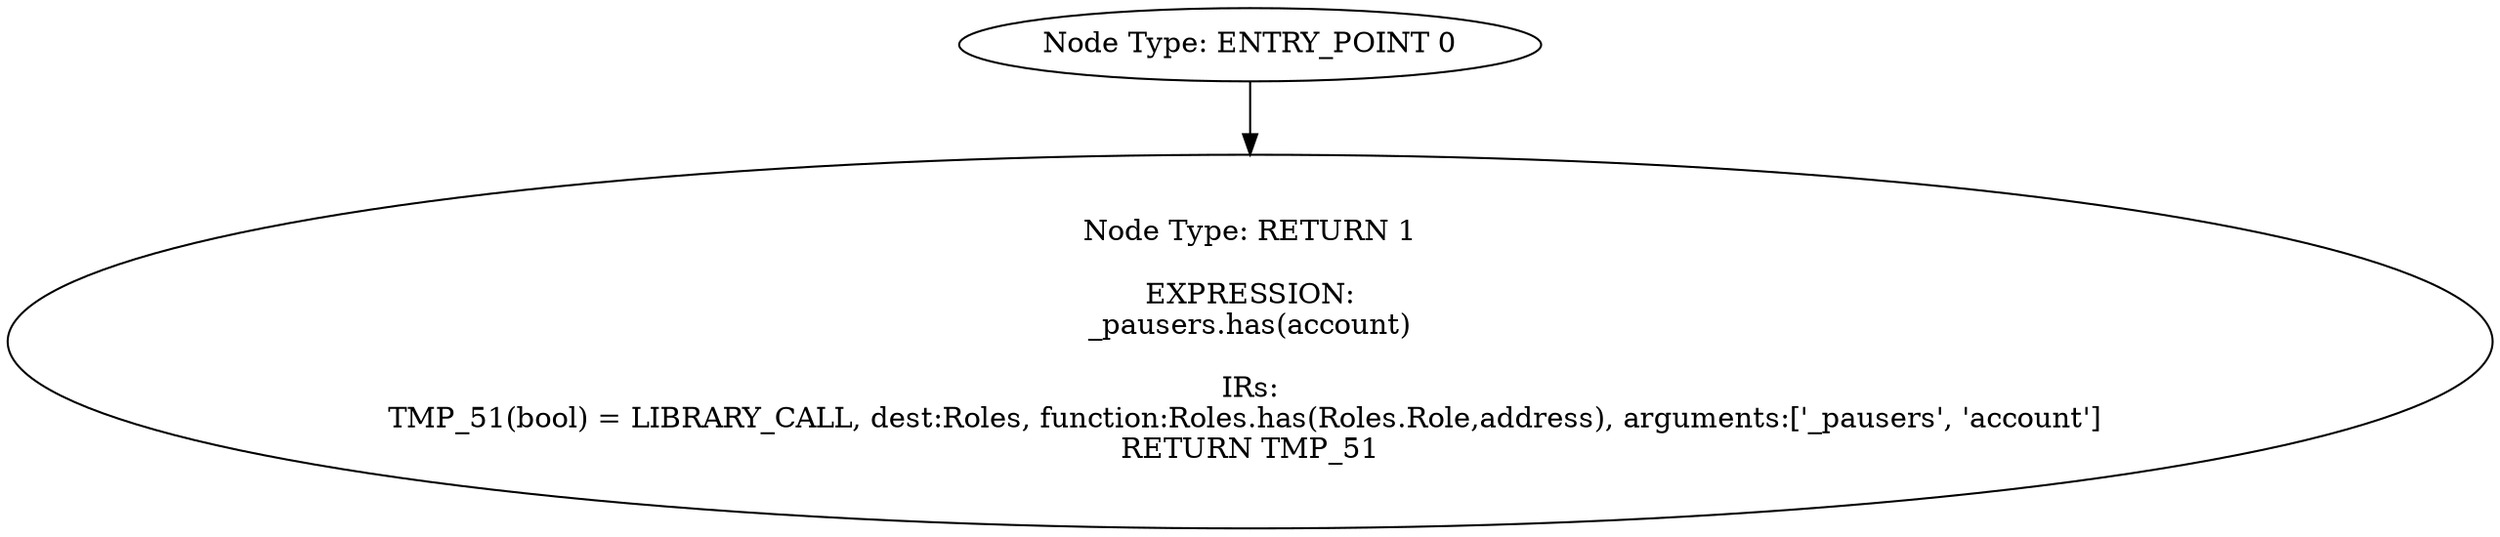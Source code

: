 digraph{
0[label="Node Type: ENTRY_POINT 0
"];
0->1;
1[label="Node Type: RETURN 1

EXPRESSION:
_pausers.has(account)

IRs:
TMP_51(bool) = LIBRARY_CALL, dest:Roles, function:Roles.has(Roles.Role,address), arguments:['_pausers', 'account'] 
RETURN TMP_51"];
}
